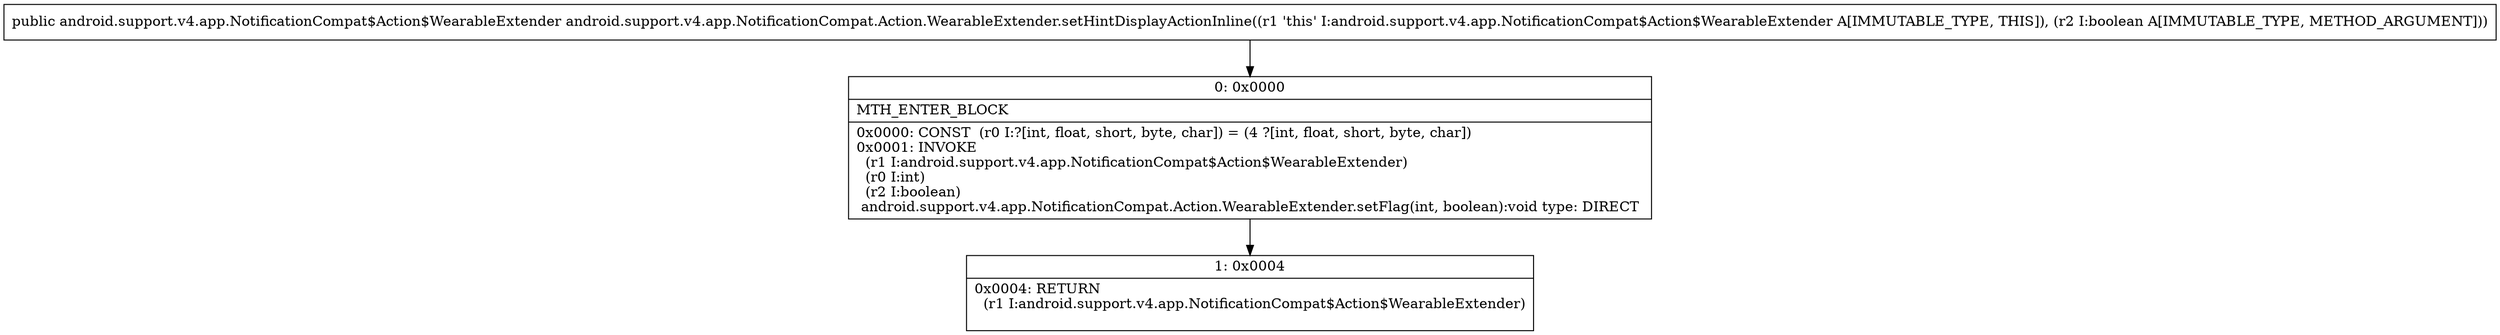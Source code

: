 digraph "CFG forandroid.support.v4.app.NotificationCompat.Action.WearableExtender.setHintDisplayActionInline(Z)Landroid\/support\/v4\/app\/NotificationCompat$Action$WearableExtender;" {
Node_0 [shape=record,label="{0\:\ 0x0000|MTH_ENTER_BLOCK\l|0x0000: CONST  (r0 I:?[int, float, short, byte, char]) = (4 ?[int, float, short, byte, char]) \l0x0001: INVOKE  \l  (r1 I:android.support.v4.app.NotificationCompat$Action$WearableExtender)\l  (r0 I:int)\l  (r2 I:boolean)\l android.support.v4.app.NotificationCompat.Action.WearableExtender.setFlag(int, boolean):void type: DIRECT \l}"];
Node_1 [shape=record,label="{1\:\ 0x0004|0x0004: RETURN  \l  (r1 I:android.support.v4.app.NotificationCompat$Action$WearableExtender)\l \l}"];
MethodNode[shape=record,label="{public android.support.v4.app.NotificationCompat$Action$WearableExtender android.support.v4.app.NotificationCompat.Action.WearableExtender.setHintDisplayActionInline((r1 'this' I:android.support.v4.app.NotificationCompat$Action$WearableExtender A[IMMUTABLE_TYPE, THIS]), (r2 I:boolean A[IMMUTABLE_TYPE, METHOD_ARGUMENT])) }"];
MethodNode -> Node_0;
Node_0 -> Node_1;
}


